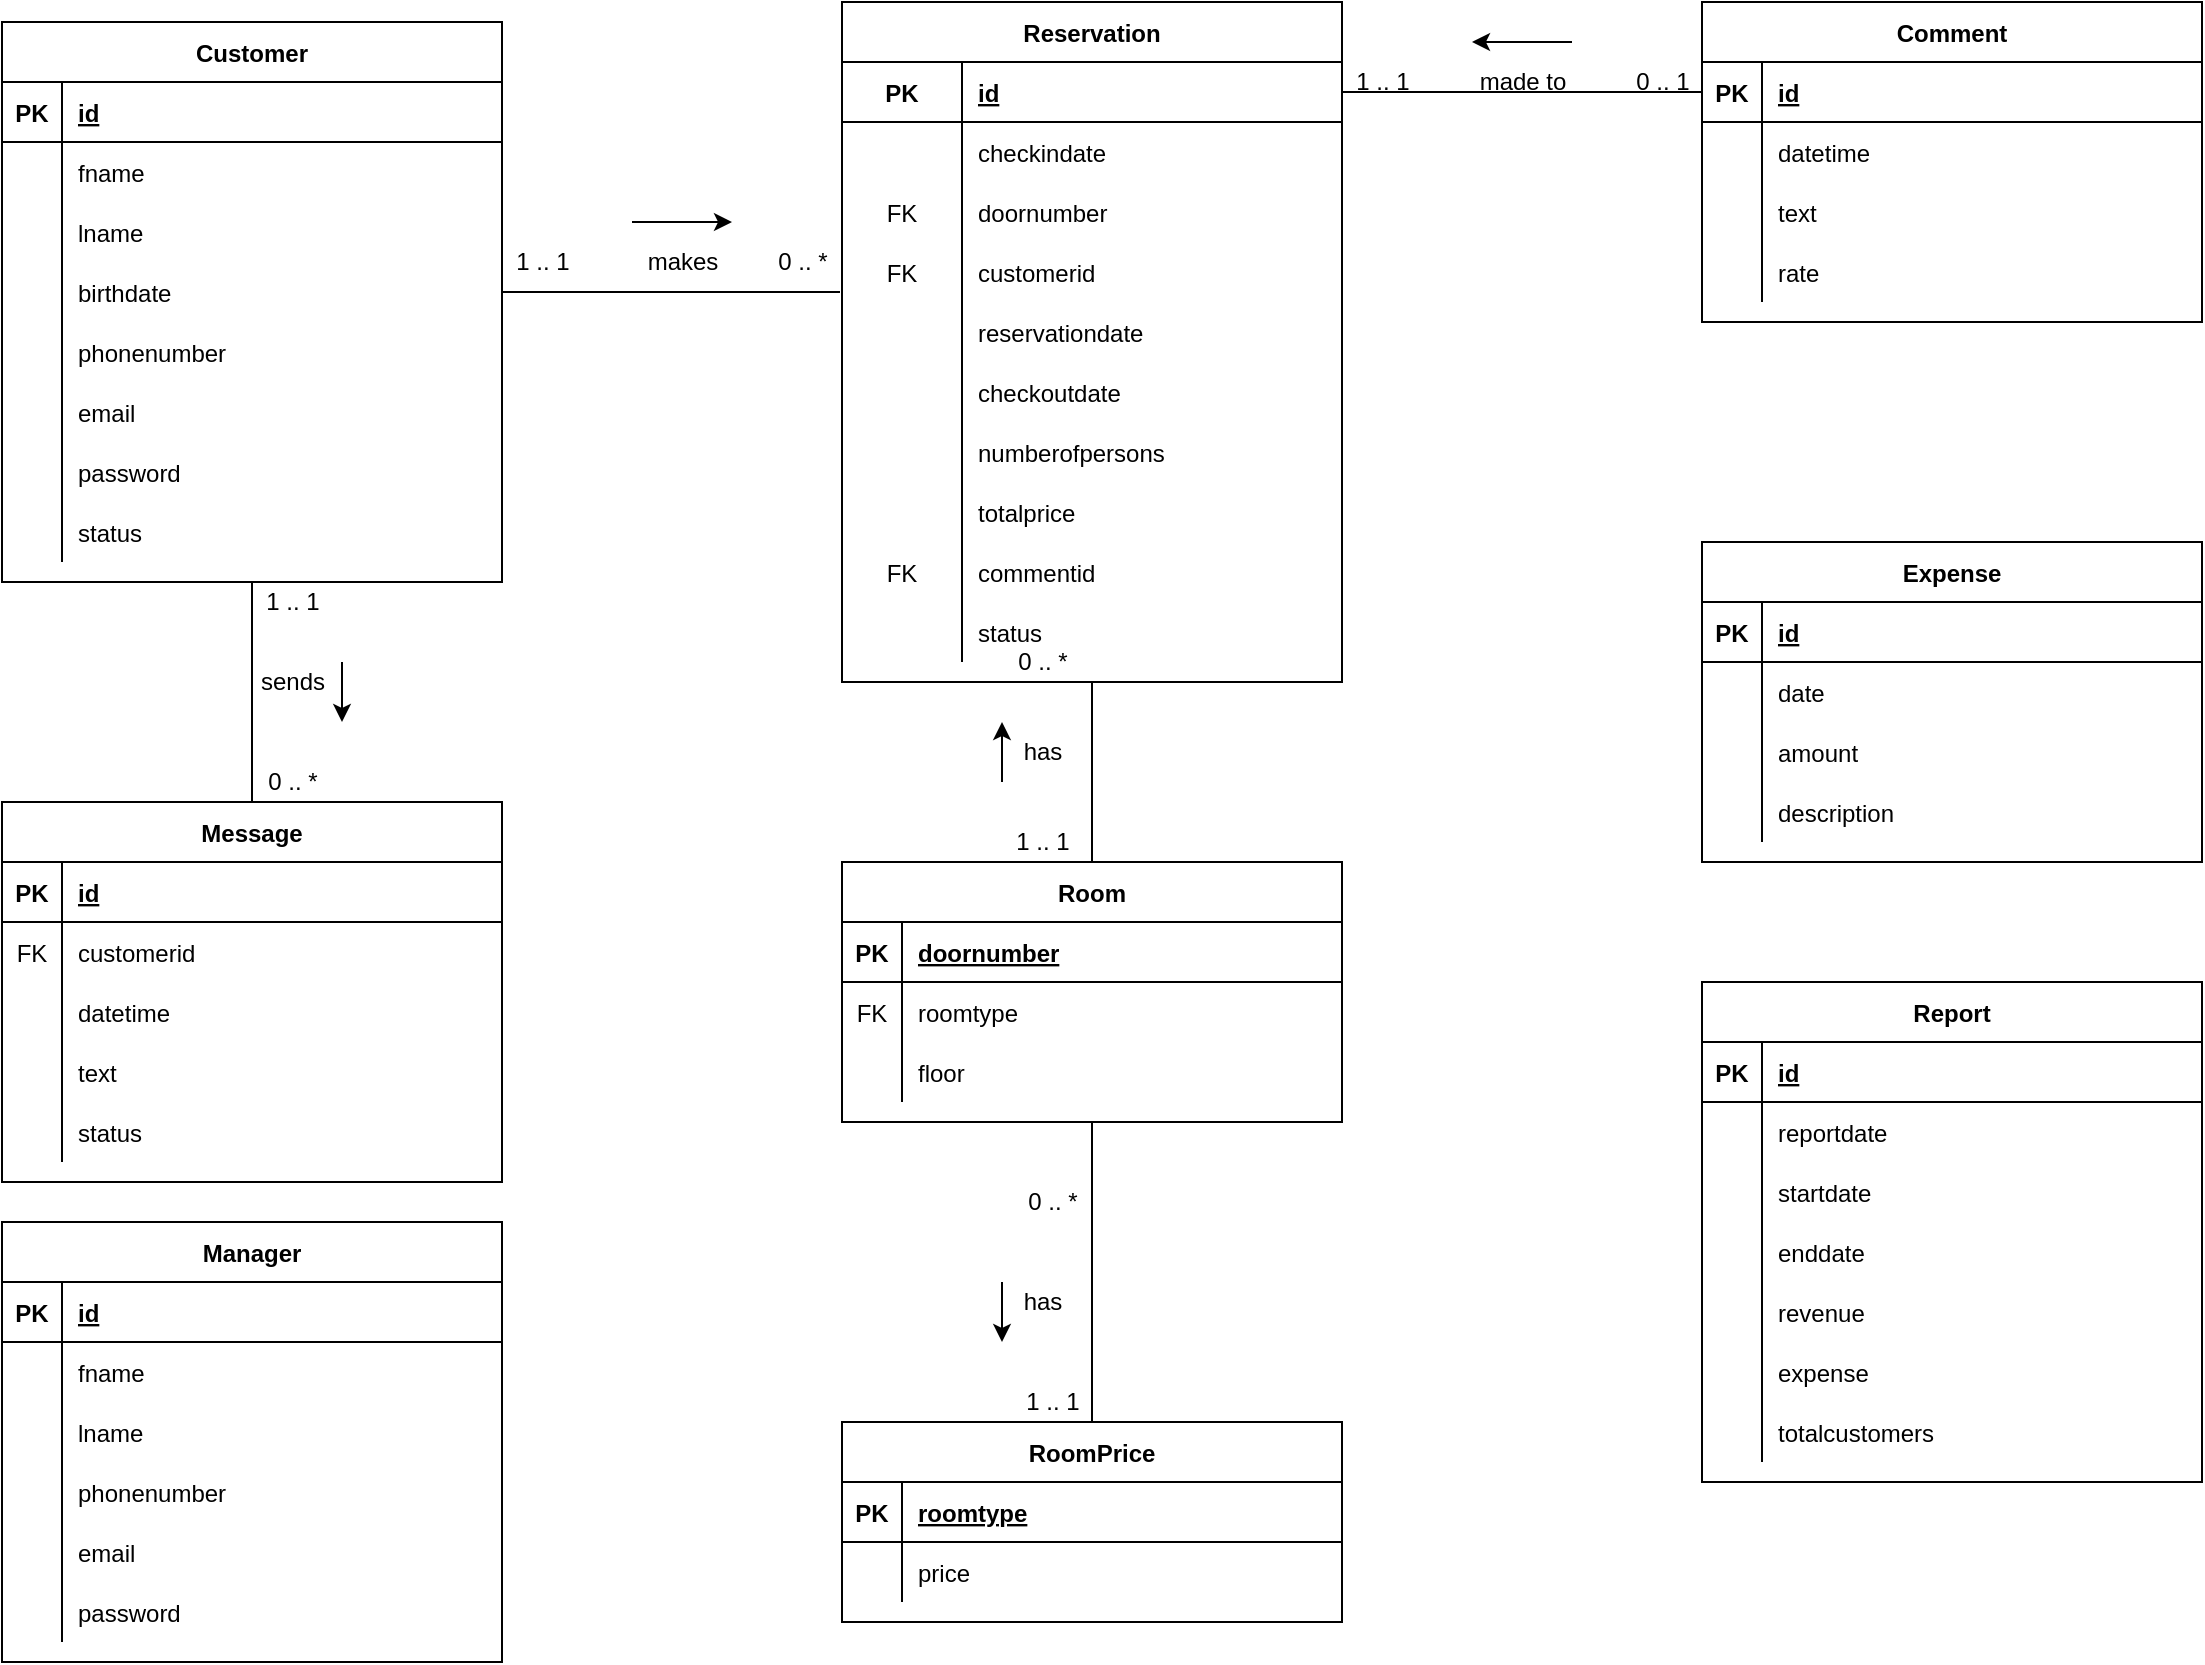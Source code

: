 <mxfile version="13.5.1" type="device"><diagram id="R2lEEEUBdFMjLlhIrx00" name="Page-1"><mxGraphModel dx="1326" dy="980" grid="1" gridSize="10" guides="1" tooltips="1" connect="1" arrows="1" fold="1" page="1" pageScale="1" pageWidth="850" pageHeight="1100" math="0" shadow="0" extFonts="Permanent Marker^https://fonts.googleapis.com/css?family=Permanent+Marker"><root><mxCell id="0"/><mxCell id="1" parent="0"/><mxCell id="C-vyLk0tnHw3VtMMgP7b-23" value="Customer" style="shape=table;startSize=30;container=1;collapsible=1;childLayout=tableLayout;fixedRows=1;rowLines=0;fontStyle=1;align=center;resizeLast=1;" parent="1" vertex="1"><mxGeometry x="40" y="20" width="250" height="280" as="geometry"/></mxCell><mxCell id="C-vyLk0tnHw3VtMMgP7b-24" value="" style="shape=partialRectangle;collapsible=0;dropTarget=0;pointerEvents=0;fillColor=none;points=[[0,0.5],[1,0.5]];portConstraint=eastwest;top=0;left=0;right=0;bottom=1;" parent="C-vyLk0tnHw3VtMMgP7b-23" vertex="1"><mxGeometry y="30" width="250" height="30" as="geometry"/></mxCell><mxCell id="C-vyLk0tnHw3VtMMgP7b-25" value="PK" style="shape=partialRectangle;overflow=hidden;connectable=0;fillColor=none;top=0;left=0;bottom=0;right=0;fontStyle=1;" parent="C-vyLk0tnHw3VtMMgP7b-24" vertex="1"><mxGeometry width="30" height="30" as="geometry"/></mxCell><mxCell id="C-vyLk0tnHw3VtMMgP7b-26" value="id" style="shape=partialRectangle;overflow=hidden;connectable=0;fillColor=none;top=0;left=0;bottom=0;right=0;align=left;spacingLeft=6;fontStyle=5;" parent="C-vyLk0tnHw3VtMMgP7b-24" vertex="1"><mxGeometry x="30" width="220" height="30" as="geometry"/></mxCell><mxCell id="wWXwPYcO10NKPuCzEQtE-43" value="" style="shape=partialRectangle;collapsible=0;dropTarget=0;pointerEvents=0;fillColor=none;points=[[0,0.5],[1,0.5]];portConstraint=eastwest;top=0;left=0;right=0;bottom=0;" parent="C-vyLk0tnHw3VtMMgP7b-23" vertex="1"><mxGeometry y="60" width="250" height="30" as="geometry"/></mxCell><mxCell id="wWXwPYcO10NKPuCzEQtE-44" value="" style="shape=partialRectangle;overflow=hidden;connectable=0;fillColor=none;top=0;left=0;bottom=0;right=0;" parent="wWXwPYcO10NKPuCzEQtE-43" vertex="1"><mxGeometry width="30" height="30" as="geometry"/></mxCell><mxCell id="wWXwPYcO10NKPuCzEQtE-45" value="fname" style="shape=partialRectangle;overflow=hidden;connectable=0;fillColor=none;top=0;left=0;bottom=0;right=0;align=left;spacingLeft=6;" parent="wWXwPYcO10NKPuCzEQtE-43" vertex="1"><mxGeometry x="30" width="220" height="30" as="geometry"/></mxCell><mxCell id="wWXwPYcO10NKPuCzEQtE-46" value="" style="shape=partialRectangle;collapsible=0;dropTarget=0;pointerEvents=0;fillColor=none;points=[[0,0.5],[1,0.5]];portConstraint=eastwest;top=0;left=0;right=0;bottom=0;" parent="C-vyLk0tnHw3VtMMgP7b-23" vertex="1"><mxGeometry y="90" width="250" height="30" as="geometry"/></mxCell><mxCell id="wWXwPYcO10NKPuCzEQtE-47" value="" style="shape=partialRectangle;overflow=hidden;connectable=0;fillColor=none;top=0;left=0;bottom=0;right=0;" parent="wWXwPYcO10NKPuCzEQtE-46" vertex="1"><mxGeometry width="30" height="30" as="geometry"/></mxCell><mxCell id="wWXwPYcO10NKPuCzEQtE-48" value="lname" style="shape=partialRectangle;overflow=hidden;connectable=0;fillColor=none;top=0;left=0;bottom=0;right=0;align=left;spacingLeft=6;" parent="wWXwPYcO10NKPuCzEQtE-46" vertex="1"><mxGeometry x="30" width="220" height="30" as="geometry"/></mxCell><mxCell id="wWXwPYcO10NKPuCzEQtE-49" value="" style="shape=partialRectangle;collapsible=0;dropTarget=0;pointerEvents=0;fillColor=none;points=[[0,0.5],[1,0.5]];portConstraint=eastwest;top=0;left=0;right=0;bottom=0;" parent="C-vyLk0tnHw3VtMMgP7b-23" vertex="1"><mxGeometry y="120" width="250" height="30" as="geometry"/></mxCell><mxCell id="wWXwPYcO10NKPuCzEQtE-50" value="" style="shape=partialRectangle;overflow=hidden;connectable=0;fillColor=none;top=0;left=0;bottom=0;right=0;" parent="wWXwPYcO10NKPuCzEQtE-49" vertex="1"><mxGeometry width="30" height="30" as="geometry"/></mxCell><mxCell id="wWXwPYcO10NKPuCzEQtE-51" value="birthdate" style="shape=partialRectangle;overflow=hidden;connectable=0;fillColor=none;top=0;left=0;bottom=0;right=0;align=left;spacingLeft=6;" parent="wWXwPYcO10NKPuCzEQtE-49" vertex="1"><mxGeometry x="30" width="220" height="30" as="geometry"/></mxCell><mxCell id="wWXwPYcO10NKPuCzEQtE-52" value="" style="shape=partialRectangle;collapsible=0;dropTarget=0;pointerEvents=0;fillColor=none;points=[[0,0.5],[1,0.5]];portConstraint=eastwest;top=0;left=0;right=0;bottom=0;" parent="C-vyLk0tnHw3VtMMgP7b-23" vertex="1"><mxGeometry y="150" width="250" height="30" as="geometry"/></mxCell><mxCell id="wWXwPYcO10NKPuCzEQtE-53" value="" style="shape=partialRectangle;overflow=hidden;connectable=0;fillColor=none;top=0;left=0;bottom=0;right=0;" parent="wWXwPYcO10NKPuCzEQtE-52" vertex="1"><mxGeometry width="30" height="30" as="geometry"/></mxCell><mxCell id="wWXwPYcO10NKPuCzEQtE-54" value="phonenumber" style="shape=partialRectangle;overflow=hidden;connectable=0;fillColor=none;top=0;left=0;bottom=0;right=0;align=left;spacingLeft=6;" parent="wWXwPYcO10NKPuCzEQtE-52" vertex="1"><mxGeometry x="30" width="220" height="30" as="geometry"/></mxCell><mxCell id="wWXwPYcO10NKPuCzEQtE-55" value="" style="shape=partialRectangle;collapsible=0;dropTarget=0;pointerEvents=0;fillColor=none;points=[[0,0.5],[1,0.5]];portConstraint=eastwest;top=0;left=0;right=0;bottom=0;" parent="C-vyLk0tnHw3VtMMgP7b-23" vertex="1"><mxGeometry y="180" width="250" height="30" as="geometry"/></mxCell><mxCell id="wWXwPYcO10NKPuCzEQtE-56" value="" style="shape=partialRectangle;overflow=hidden;connectable=0;fillColor=none;top=0;left=0;bottom=0;right=0;" parent="wWXwPYcO10NKPuCzEQtE-55" vertex="1"><mxGeometry width="30" height="30" as="geometry"/></mxCell><mxCell id="wWXwPYcO10NKPuCzEQtE-57" value="email" style="shape=partialRectangle;overflow=hidden;connectable=0;fillColor=none;top=0;left=0;bottom=0;right=0;align=left;spacingLeft=6;" parent="wWXwPYcO10NKPuCzEQtE-55" vertex="1"><mxGeometry x="30" width="220" height="30" as="geometry"/></mxCell><mxCell id="wWXwPYcO10NKPuCzEQtE-58" value="" style="shape=partialRectangle;collapsible=0;dropTarget=0;pointerEvents=0;fillColor=none;points=[[0,0.5],[1,0.5]];portConstraint=eastwest;top=0;left=0;right=0;bottom=0;" parent="C-vyLk0tnHw3VtMMgP7b-23" vertex="1"><mxGeometry y="210" width="250" height="30" as="geometry"/></mxCell><mxCell id="wWXwPYcO10NKPuCzEQtE-59" value="" style="shape=partialRectangle;overflow=hidden;connectable=0;fillColor=none;top=0;left=0;bottom=0;right=0;" parent="wWXwPYcO10NKPuCzEQtE-58" vertex="1"><mxGeometry width="30" height="30" as="geometry"/></mxCell><mxCell id="wWXwPYcO10NKPuCzEQtE-60" value="password" style="shape=partialRectangle;overflow=hidden;connectable=0;fillColor=none;top=0;left=0;bottom=0;right=0;align=left;spacingLeft=6;" parent="wWXwPYcO10NKPuCzEQtE-58" vertex="1"><mxGeometry x="30" width="220" height="30" as="geometry"/></mxCell><mxCell id="wWXwPYcO10NKPuCzEQtE-61" value="" style="shape=partialRectangle;collapsible=0;dropTarget=0;pointerEvents=0;fillColor=none;points=[[0,0.5],[1,0.5]];portConstraint=eastwest;top=0;left=0;right=0;bottom=0;" parent="C-vyLk0tnHw3VtMMgP7b-23" vertex="1"><mxGeometry y="240" width="250" height="30" as="geometry"/></mxCell><mxCell id="wWXwPYcO10NKPuCzEQtE-62" value="" style="shape=partialRectangle;overflow=hidden;connectable=0;fillColor=none;top=0;left=0;bottom=0;right=0;" parent="wWXwPYcO10NKPuCzEQtE-61" vertex="1"><mxGeometry width="30" height="30" as="geometry"/></mxCell><mxCell id="wWXwPYcO10NKPuCzEQtE-63" value="status" style="shape=partialRectangle;overflow=hidden;connectable=0;fillColor=none;top=0;left=0;bottom=0;right=0;align=left;spacingLeft=6;" parent="wWXwPYcO10NKPuCzEQtE-61" vertex="1"><mxGeometry x="30" width="220" height="30" as="geometry"/></mxCell><mxCell id="wWXwPYcO10NKPuCzEQtE-138" value="" style="endArrow=none;html=1;exitX=1;exitY=0.5;exitDx=0;exitDy=0;" parent="1" source="wWXwPYcO10NKPuCzEQtE-49" edge="1"><mxGeometry width="50" height="50" relative="1" as="geometry"><mxPoint x="560" y="500" as="sourcePoint"/><mxPoint x="459" y="155" as="targetPoint"/></mxGeometry></mxCell><mxCell id="wWXwPYcO10NKPuCzEQtE-139" value="makes" style="text;html=1;align=center;verticalAlign=middle;resizable=0;points=[];autosize=1;" parent="1" vertex="1"><mxGeometry x="355" y="130" width="50" height="20" as="geometry"/></mxCell><mxCell id="wWXwPYcO10NKPuCzEQtE-140" value="1 .. 1" style="text;html=1;align=center;verticalAlign=middle;resizable=0;points=[];autosize=1;" parent="1" vertex="1"><mxGeometry x="290" y="130" width="40" height="20" as="geometry"/></mxCell><mxCell id="wWXwPYcO10NKPuCzEQtE-141" value="0 .. *" style="text;html=1;align=center;verticalAlign=middle;resizable=0;points=[];autosize=1;" parent="1" vertex="1"><mxGeometry x="420" y="130" width="40" height="20" as="geometry"/></mxCell><mxCell id="wWXwPYcO10NKPuCzEQtE-142" value="" style="endArrow=classic;html=1;" parent="1" edge="1"><mxGeometry width="50" height="50" relative="1" as="geometry"><mxPoint x="355" y="120" as="sourcePoint"/><mxPoint x="405" y="120" as="targetPoint"/></mxGeometry></mxCell><mxCell id="wWXwPYcO10NKPuCzEQtE-29" value="Room" style="shape=table;startSize=30;container=1;collapsible=1;childLayout=tableLayout;fixedRows=1;rowLines=0;fontStyle=1;align=center;resizeLast=1;" parent="1" vertex="1"><mxGeometry x="460" y="440" width="250" height="130" as="geometry"/></mxCell><mxCell id="wWXwPYcO10NKPuCzEQtE-30" value="" style="shape=partialRectangle;collapsible=0;dropTarget=0;pointerEvents=0;fillColor=none;points=[[0,0.5],[1,0.5]];portConstraint=eastwest;top=0;left=0;right=0;bottom=1;" parent="wWXwPYcO10NKPuCzEQtE-29" vertex="1"><mxGeometry y="30" width="250" height="30" as="geometry"/></mxCell><mxCell id="wWXwPYcO10NKPuCzEQtE-31" value="PK" style="shape=partialRectangle;overflow=hidden;connectable=0;fillColor=none;top=0;left=0;bottom=0;right=0;fontStyle=1;" parent="wWXwPYcO10NKPuCzEQtE-30" vertex="1"><mxGeometry width="30" height="30" as="geometry"/></mxCell><mxCell id="wWXwPYcO10NKPuCzEQtE-32" value="doornumber" style="shape=partialRectangle;overflow=hidden;connectable=0;fillColor=none;top=0;left=0;bottom=0;right=0;align=left;spacingLeft=6;fontStyle=5;" parent="wWXwPYcO10NKPuCzEQtE-30" vertex="1"><mxGeometry x="30" width="220" height="30" as="geometry"/></mxCell><mxCell id="wWXwPYcO10NKPuCzEQtE-95" value="" style="shape=partialRectangle;collapsible=0;dropTarget=0;pointerEvents=0;fillColor=none;points=[[0,0.5],[1,0.5]];portConstraint=eastwest;top=0;left=0;right=0;bottom=0;" parent="wWXwPYcO10NKPuCzEQtE-29" vertex="1"><mxGeometry y="60" width="250" height="30" as="geometry"/></mxCell><mxCell id="wWXwPYcO10NKPuCzEQtE-96" value="FK" style="shape=partialRectangle;overflow=hidden;connectable=0;fillColor=none;top=0;left=0;bottom=0;right=0;" parent="wWXwPYcO10NKPuCzEQtE-95" vertex="1"><mxGeometry width="30" height="30" as="geometry"/></mxCell><mxCell id="wWXwPYcO10NKPuCzEQtE-97" value="roomtype" style="shape=partialRectangle;overflow=hidden;connectable=0;fillColor=none;top=0;left=0;bottom=0;right=0;align=left;spacingLeft=6;" parent="wWXwPYcO10NKPuCzEQtE-95" vertex="1"><mxGeometry x="30" width="220" height="30" as="geometry"/></mxCell><mxCell id="wWXwPYcO10NKPuCzEQtE-98" value="" style="shape=partialRectangle;collapsible=0;dropTarget=0;pointerEvents=0;fillColor=none;points=[[0,0.5],[1,0.5]];portConstraint=eastwest;top=0;left=0;right=0;bottom=0;" parent="wWXwPYcO10NKPuCzEQtE-29" vertex="1"><mxGeometry y="90" width="250" height="30" as="geometry"/></mxCell><mxCell id="wWXwPYcO10NKPuCzEQtE-99" value="" style="shape=partialRectangle;overflow=hidden;connectable=0;fillColor=none;top=0;left=0;bottom=0;right=0;" parent="wWXwPYcO10NKPuCzEQtE-98" vertex="1"><mxGeometry width="30" height="30" as="geometry"/></mxCell><mxCell id="wWXwPYcO10NKPuCzEQtE-100" value="floor" style="shape=partialRectangle;overflow=hidden;connectable=0;fillColor=none;top=0;left=0;bottom=0;right=0;align=left;spacingLeft=6;" parent="wWXwPYcO10NKPuCzEQtE-98" vertex="1"><mxGeometry x="30" width="220" height="30" as="geometry"/></mxCell><mxCell id="wWXwPYcO10NKPuCzEQtE-143" value="" style="endArrow=none;html=1;exitX=0.5;exitY=0;exitDx=0;exitDy=0;entryX=0.5;entryY=1;entryDx=0;entryDy=0;" parent="1" source="wWXwPYcO10NKPuCzEQtE-29" target="wWXwPYcO10NKPuCzEQtE-22" edge="1"><mxGeometry width="50" height="50" relative="1" as="geometry"><mxPoint x="700" y="500" as="sourcePoint"/><mxPoint x="750" y="450" as="targetPoint"/></mxGeometry></mxCell><mxCell id="wWXwPYcO10NKPuCzEQtE-144" value="0 .. *" style="text;html=1;align=center;verticalAlign=middle;resizable=0;points=[];autosize=1;" parent="1" vertex="1"><mxGeometry x="540" y="330" width="40" height="20" as="geometry"/></mxCell><mxCell id="wWXwPYcO10NKPuCzEQtE-145" value="1 .. 1" style="text;html=1;align=center;verticalAlign=middle;resizable=0;points=[];autosize=1;" parent="1" vertex="1"><mxGeometry x="540" y="420" width="40" height="20" as="geometry"/></mxCell><mxCell id="wWXwPYcO10NKPuCzEQtE-146" value="has" style="text;html=1;align=center;verticalAlign=middle;resizable=0;points=[];autosize=1;" parent="1" vertex="1"><mxGeometry x="545" y="375" width="30" height="20" as="geometry"/></mxCell><mxCell id="wWXwPYcO10NKPuCzEQtE-147" value="" style="endArrow=classic;html=1;" parent="1" edge="1"><mxGeometry width="50" height="50" relative="1" as="geometry"><mxPoint x="540" y="400" as="sourcePoint"/><mxPoint x="540" y="370" as="targetPoint"/></mxGeometry></mxCell><mxCell id="wWXwPYcO10NKPuCzEQtE-148" value="" style="endArrow=none;html=1;exitX=0.5;exitY=0;exitDx=0;exitDy=0;entryX=0.5;entryY=1;entryDx=0;entryDy=0;" parent="1" source="wWXwPYcO10NKPuCzEQtE-15" target="wWXwPYcO10NKPuCzEQtE-29" edge="1"><mxGeometry width="50" height="50" relative="1" as="geometry"><mxPoint x="700" y="500" as="sourcePoint"/><mxPoint x="750" y="450" as="targetPoint"/></mxGeometry></mxCell><mxCell id="wWXwPYcO10NKPuCzEQtE-15" value="RoomPrice" style="shape=table;startSize=30;container=1;collapsible=1;childLayout=tableLayout;fixedRows=1;rowLines=0;fontStyle=1;align=center;resizeLast=1;" parent="1" vertex="1"><mxGeometry x="460" y="720" width="250" height="100" as="geometry"/></mxCell><mxCell id="wWXwPYcO10NKPuCzEQtE-16" value="" style="shape=partialRectangle;collapsible=0;dropTarget=0;pointerEvents=0;fillColor=none;points=[[0,0.5],[1,0.5]];portConstraint=eastwest;top=0;left=0;right=0;bottom=1;" parent="wWXwPYcO10NKPuCzEQtE-15" vertex="1"><mxGeometry y="30" width="250" height="30" as="geometry"/></mxCell><mxCell id="wWXwPYcO10NKPuCzEQtE-17" value="PK" style="shape=partialRectangle;overflow=hidden;connectable=0;fillColor=none;top=0;left=0;bottom=0;right=0;fontStyle=1;" parent="wWXwPYcO10NKPuCzEQtE-16" vertex="1"><mxGeometry width="30" height="30" as="geometry"/></mxCell><mxCell id="wWXwPYcO10NKPuCzEQtE-18" value="roomtype" style="shape=partialRectangle;overflow=hidden;connectable=0;fillColor=none;top=0;left=0;bottom=0;right=0;align=left;spacingLeft=6;fontStyle=5;" parent="wWXwPYcO10NKPuCzEQtE-16" vertex="1"><mxGeometry x="30" width="220" height="30" as="geometry"/></mxCell><mxCell id="wWXwPYcO10NKPuCzEQtE-19" value="" style="shape=partialRectangle;collapsible=0;dropTarget=0;pointerEvents=0;fillColor=none;points=[[0,0.5],[1,0.5]];portConstraint=eastwest;top=0;left=0;right=0;bottom=0;" parent="wWXwPYcO10NKPuCzEQtE-15" vertex="1"><mxGeometry y="60" width="250" height="30" as="geometry"/></mxCell><mxCell id="wWXwPYcO10NKPuCzEQtE-20" value="" style="shape=partialRectangle;overflow=hidden;connectable=0;fillColor=none;top=0;left=0;bottom=0;right=0;" parent="wWXwPYcO10NKPuCzEQtE-19" vertex="1"><mxGeometry width="30" height="30" as="geometry"/></mxCell><mxCell id="wWXwPYcO10NKPuCzEQtE-21" value="price" style="shape=partialRectangle;overflow=hidden;connectable=0;fillColor=none;top=0;left=0;bottom=0;right=0;align=left;spacingLeft=6;" parent="wWXwPYcO10NKPuCzEQtE-19" vertex="1"><mxGeometry x="30" width="220" height="30" as="geometry"/></mxCell><mxCell id="wWXwPYcO10NKPuCzEQtE-149" value="has" style="text;html=1;align=center;verticalAlign=middle;resizable=0;points=[];autosize=1;" parent="1" vertex="1"><mxGeometry x="545" y="650" width="30" height="20" as="geometry"/></mxCell><mxCell id="wWXwPYcO10NKPuCzEQtE-150" value="0 .. *" style="text;html=1;align=center;verticalAlign=middle;resizable=0;points=[];autosize=1;" parent="1" vertex="1"><mxGeometry x="545" y="600" width="40" height="20" as="geometry"/></mxCell><mxCell id="wWXwPYcO10NKPuCzEQtE-151" value="1 .. 1" style="text;html=1;align=center;verticalAlign=middle;resizable=0;points=[];autosize=1;" parent="1" vertex="1"><mxGeometry x="545" y="700" width="40" height="20" as="geometry"/></mxCell><mxCell id="wWXwPYcO10NKPuCzEQtE-152" value="" style="endArrow=classic;html=1;" parent="1" edge="1"><mxGeometry width="50" height="50" relative="1" as="geometry"><mxPoint x="540" y="650" as="sourcePoint"/><mxPoint x="540" y="680" as="targetPoint"/></mxGeometry></mxCell><mxCell id="wWXwPYcO10NKPuCzEQtE-153" value="" style="endArrow=none;html=1;exitX=1;exitY=0.5;exitDx=0;exitDy=0;entryX=0;entryY=0.5;entryDx=0;entryDy=0;" parent="1" source="wWXwPYcO10NKPuCzEQtE-77" target="wWXwPYcO10NKPuCzEQtE-37" edge="1"><mxGeometry width="50" height="50" relative="1" as="geometry"><mxPoint x="700" y="500" as="sourcePoint"/><mxPoint x="750" y="450" as="targetPoint"/></mxGeometry></mxCell><mxCell id="wWXwPYcO10NKPuCzEQtE-154" value="made to" style="text;html=1;align=center;verticalAlign=middle;resizable=0;points=[];autosize=1;" parent="1" vertex="1"><mxGeometry x="770" y="40" width="60" height="20" as="geometry"/></mxCell><mxCell id="wWXwPYcO10NKPuCzEQtE-155" value="1 .. 1" style="text;html=1;align=center;verticalAlign=middle;resizable=0;points=[];autosize=1;" parent="1" vertex="1"><mxGeometry x="710" y="40" width="40" height="20" as="geometry"/></mxCell><mxCell id="wWXwPYcO10NKPuCzEQtE-156" value="0 .. 1" style="text;html=1;align=center;verticalAlign=middle;resizable=0;points=[];autosize=1;" parent="1" vertex="1"><mxGeometry x="850" y="40" width="40" height="20" as="geometry"/></mxCell><mxCell id="wWXwPYcO10NKPuCzEQtE-116" value="Expense" style="shape=table;startSize=30;container=1;collapsible=1;childLayout=tableLayout;fixedRows=1;rowLines=0;fontStyle=1;align=center;resizeLast=1;" parent="1" vertex="1"><mxGeometry x="890" y="280" width="250" height="160" as="geometry"/></mxCell><mxCell id="wWXwPYcO10NKPuCzEQtE-117" value="" style="shape=partialRectangle;collapsible=0;dropTarget=0;pointerEvents=0;fillColor=none;points=[[0,0.5],[1,0.5]];portConstraint=eastwest;top=0;left=0;right=0;bottom=1;" parent="wWXwPYcO10NKPuCzEQtE-116" vertex="1"><mxGeometry y="30" width="250" height="30" as="geometry"/></mxCell><mxCell id="wWXwPYcO10NKPuCzEQtE-118" value="PK" style="shape=partialRectangle;overflow=hidden;connectable=0;fillColor=none;top=0;left=0;bottom=0;right=0;fontStyle=1;" parent="wWXwPYcO10NKPuCzEQtE-117" vertex="1"><mxGeometry width="30" height="30" as="geometry"/></mxCell><mxCell id="wWXwPYcO10NKPuCzEQtE-119" value="id" style="shape=partialRectangle;overflow=hidden;connectable=0;fillColor=none;top=0;left=0;bottom=0;right=0;align=left;spacingLeft=6;fontStyle=5;" parent="wWXwPYcO10NKPuCzEQtE-117" vertex="1"><mxGeometry x="30" width="220" height="30" as="geometry"/></mxCell><mxCell id="wWXwPYcO10NKPuCzEQtE-135" value="" style="shape=partialRectangle;collapsible=0;dropTarget=0;pointerEvents=0;fillColor=none;points=[[0,0.5],[1,0.5]];portConstraint=eastwest;top=0;left=0;right=0;bottom=0;" parent="wWXwPYcO10NKPuCzEQtE-116" vertex="1"><mxGeometry y="60" width="250" height="30" as="geometry"/></mxCell><mxCell id="wWXwPYcO10NKPuCzEQtE-136" value="" style="shape=partialRectangle;overflow=hidden;connectable=0;fillColor=none;top=0;left=0;bottom=0;right=0;" parent="wWXwPYcO10NKPuCzEQtE-135" vertex="1"><mxGeometry width="30" height="30" as="geometry"/></mxCell><mxCell id="wWXwPYcO10NKPuCzEQtE-137" value="date" style="shape=partialRectangle;overflow=hidden;connectable=0;fillColor=none;top=0;left=0;bottom=0;right=0;align=left;spacingLeft=6;" parent="wWXwPYcO10NKPuCzEQtE-135" vertex="1"><mxGeometry x="30" width="220" height="30" as="geometry"/></mxCell><mxCell id="-Jpb4sOjs2t6svP4MfsT-1" value="" style="shape=partialRectangle;collapsible=0;dropTarget=0;pointerEvents=0;fillColor=none;points=[[0,0.5],[1,0.5]];portConstraint=eastwest;top=0;left=0;right=0;bottom=0;" parent="wWXwPYcO10NKPuCzEQtE-116" vertex="1"><mxGeometry y="90" width="250" height="30" as="geometry"/></mxCell><mxCell id="-Jpb4sOjs2t6svP4MfsT-2" value="" style="shape=partialRectangle;overflow=hidden;connectable=0;fillColor=none;top=0;left=0;bottom=0;right=0;" parent="-Jpb4sOjs2t6svP4MfsT-1" vertex="1"><mxGeometry width="30" height="30" as="geometry"/></mxCell><mxCell id="-Jpb4sOjs2t6svP4MfsT-3" value="amount" style="shape=partialRectangle;overflow=hidden;connectable=0;fillColor=none;top=0;left=0;bottom=0;right=0;align=left;spacingLeft=6;" parent="-Jpb4sOjs2t6svP4MfsT-1" vertex="1"><mxGeometry x="30" width="220" height="30" as="geometry"/></mxCell><mxCell id="wWXwPYcO10NKPuCzEQtE-120" value="" style="shape=partialRectangle;collapsible=0;dropTarget=0;pointerEvents=0;fillColor=none;points=[[0,0.5],[1,0.5]];portConstraint=eastwest;top=0;left=0;right=0;bottom=0;" parent="wWXwPYcO10NKPuCzEQtE-116" vertex="1"><mxGeometry y="120" width="250" height="30" as="geometry"/></mxCell><mxCell id="wWXwPYcO10NKPuCzEQtE-121" value="" style="shape=partialRectangle;overflow=hidden;connectable=0;fillColor=none;top=0;left=0;bottom=0;right=0;" parent="wWXwPYcO10NKPuCzEQtE-120" vertex="1"><mxGeometry width="30" height="30" as="geometry"/></mxCell><mxCell id="wWXwPYcO10NKPuCzEQtE-122" value="description" style="shape=partialRectangle;overflow=hidden;connectable=0;fillColor=none;top=0;left=0;bottom=0;right=0;align=left;spacingLeft=6;" parent="wWXwPYcO10NKPuCzEQtE-120" vertex="1"><mxGeometry x="30" width="220" height="30" as="geometry"/></mxCell><mxCell id="wWXwPYcO10NKPuCzEQtE-157" value="" style="endArrow=classic;html=1;" parent="1" edge="1"><mxGeometry width="50" height="50" relative="1" as="geometry"><mxPoint x="825" y="30" as="sourcePoint"/><mxPoint x="775" y="30" as="targetPoint"/></mxGeometry></mxCell><mxCell id="wWXwPYcO10NKPuCzEQtE-1" value="Report" style="shape=table;startSize=30;container=1;collapsible=1;childLayout=tableLayout;fixedRows=1;rowLines=0;fontStyle=1;align=center;resizeLast=1;" parent="1" vertex="1"><mxGeometry x="890" y="500" width="250" height="250" as="geometry"/></mxCell><mxCell id="wWXwPYcO10NKPuCzEQtE-123" value="" style="shape=partialRectangle;collapsible=0;dropTarget=0;pointerEvents=0;fillColor=none;points=[[0,0.5],[1,0.5]];portConstraint=eastwest;top=0;left=0;right=0;bottom=1;" parent="wWXwPYcO10NKPuCzEQtE-1" vertex="1"><mxGeometry y="30" width="250" height="30" as="geometry"/></mxCell><mxCell id="wWXwPYcO10NKPuCzEQtE-124" value="PK" style="shape=partialRectangle;overflow=hidden;connectable=0;fillColor=none;top=0;left=0;bottom=0;right=0;fontStyle=1;" parent="wWXwPYcO10NKPuCzEQtE-123" vertex="1"><mxGeometry width="30" height="30" as="geometry"/></mxCell><mxCell id="wWXwPYcO10NKPuCzEQtE-125" value="id" style="shape=partialRectangle;overflow=hidden;connectable=0;fillColor=none;top=0;left=0;bottom=0;right=0;align=left;spacingLeft=6;fontStyle=5;" parent="wWXwPYcO10NKPuCzEQtE-123" vertex="1"><mxGeometry x="30" width="220" height="30" as="geometry"/></mxCell><mxCell id="wWXwPYcO10NKPuCzEQtE-126" value="" style="shape=partialRectangle;collapsible=0;dropTarget=0;pointerEvents=0;fillColor=none;points=[[0,0.5],[1,0.5]];portConstraint=eastwest;top=0;left=0;right=0;bottom=0;" parent="wWXwPYcO10NKPuCzEQtE-1" vertex="1"><mxGeometry y="60" width="250" height="30" as="geometry"/></mxCell><mxCell id="wWXwPYcO10NKPuCzEQtE-127" value="" style="shape=partialRectangle;overflow=hidden;connectable=0;fillColor=none;top=0;left=0;bottom=0;right=0;" parent="wWXwPYcO10NKPuCzEQtE-126" vertex="1"><mxGeometry width="30" height="30" as="geometry"/></mxCell><mxCell id="wWXwPYcO10NKPuCzEQtE-128" value="reportdate" style="shape=partialRectangle;overflow=hidden;connectable=0;fillColor=none;top=0;left=0;bottom=0;right=0;align=left;spacingLeft=6;" parent="wWXwPYcO10NKPuCzEQtE-126" vertex="1"><mxGeometry x="30" width="220" height="30" as="geometry"/></mxCell><mxCell id="OrcBBUJuUVu71jpNCx0J-4" value="" style="shape=partialRectangle;collapsible=0;dropTarget=0;pointerEvents=0;fillColor=none;points=[[0,0.5],[1,0.5]];portConstraint=eastwest;top=0;left=0;right=0;bottom=0;" parent="wWXwPYcO10NKPuCzEQtE-1" vertex="1"><mxGeometry y="90" width="250" height="30" as="geometry"/></mxCell><mxCell id="OrcBBUJuUVu71jpNCx0J-5" value="" style="shape=partialRectangle;overflow=hidden;connectable=0;fillColor=none;top=0;left=0;bottom=0;right=0;" parent="OrcBBUJuUVu71jpNCx0J-4" vertex="1"><mxGeometry width="30" height="30" as="geometry"/></mxCell><mxCell id="OrcBBUJuUVu71jpNCx0J-6" value="startdate" style="shape=partialRectangle;overflow=hidden;connectable=0;fillColor=none;top=0;left=0;bottom=0;right=0;align=left;spacingLeft=6;" parent="OrcBBUJuUVu71jpNCx0J-4" vertex="1"><mxGeometry x="30" width="220" height="30" as="geometry"/></mxCell><mxCell id="OrcBBUJuUVu71jpNCx0J-7" value="" style="shape=partialRectangle;collapsible=0;dropTarget=0;pointerEvents=0;fillColor=none;points=[[0,0.5],[1,0.5]];portConstraint=eastwest;top=0;left=0;right=0;bottom=0;" parent="wWXwPYcO10NKPuCzEQtE-1" vertex="1"><mxGeometry y="120" width="250" height="30" as="geometry"/></mxCell><mxCell id="OrcBBUJuUVu71jpNCx0J-8" value="" style="shape=partialRectangle;overflow=hidden;connectable=0;fillColor=none;top=0;left=0;bottom=0;right=0;" parent="OrcBBUJuUVu71jpNCx0J-7" vertex="1"><mxGeometry width="30" height="30" as="geometry"/></mxCell><mxCell id="OrcBBUJuUVu71jpNCx0J-9" value="enddate" style="shape=partialRectangle;overflow=hidden;connectable=0;fillColor=none;top=0;left=0;bottom=0;right=0;align=left;spacingLeft=6;" parent="OrcBBUJuUVu71jpNCx0J-7" vertex="1"><mxGeometry x="30" width="220" height="30" as="geometry"/></mxCell><mxCell id="wWXwPYcO10NKPuCzEQtE-129" value="" style="shape=partialRectangle;collapsible=0;dropTarget=0;pointerEvents=0;fillColor=none;points=[[0,0.5],[1,0.5]];portConstraint=eastwest;top=0;left=0;right=0;bottom=0;" parent="wWXwPYcO10NKPuCzEQtE-1" vertex="1"><mxGeometry y="150" width="250" height="30" as="geometry"/></mxCell><mxCell id="wWXwPYcO10NKPuCzEQtE-130" value="" style="shape=partialRectangle;overflow=hidden;connectable=0;fillColor=none;top=0;left=0;bottom=0;right=0;" parent="wWXwPYcO10NKPuCzEQtE-129" vertex="1"><mxGeometry width="30" height="30" as="geometry"/></mxCell><mxCell id="wWXwPYcO10NKPuCzEQtE-131" value="revenue" style="shape=partialRectangle;overflow=hidden;connectable=0;fillColor=none;top=0;left=0;bottom=0;right=0;align=left;spacingLeft=6;" parent="wWXwPYcO10NKPuCzEQtE-129" vertex="1"><mxGeometry x="30" width="220" height="30" as="geometry"/></mxCell><mxCell id="wWXwPYcO10NKPuCzEQtE-132" value="" style="shape=partialRectangle;collapsible=0;dropTarget=0;pointerEvents=0;fillColor=none;points=[[0,0.5],[1,0.5]];portConstraint=eastwest;top=0;left=0;right=0;bottom=0;" parent="wWXwPYcO10NKPuCzEQtE-1" vertex="1"><mxGeometry y="180" width="250" height="30" as="geometry"/></mxCell><mxCell id="wWXwPYcO10NKPuCzEQtE-133" value="" style="shape=partialRectangle;overflow=hidden;connectable=0;fillColor=none;top=0;left=0;bottom=0;right=0;" parent="wWXwPYcO10NKPuCzEQtE-132" vertex="1"><mxGeometry width="30" height="30" as="geometry"/></mxCell><mxCell id="wWXwPYcO10NKPuCzEQtE-134" value="expense" style="shape=partialRectangle;overflow=hidden;connectable=0;fillColor=none;top=0;left=0;bottom=0;right=0;align=left;spacingLeft=6;" parent="wWXwPYcO10NKPuCzEQtE-132" vertex="1"><mxGeometry x="30" width="220" height="30" as="geometry"/></mxCell><mxCell id="OrcBBUJuUVu71jpNCx0J-1" value="" style="shape=partialRectangle;collapsible=0;dropTarget=0;pointerEvents=0;fillColor=none;points=[[0,0.5],[1,0.5]];portConstraint=eastwest;top=0;left=0;right=0;bottom=0;" parent="wWXwPYcO10NKPuCzEQtE-1" vertex="1"><mxGeometry y="210" width="250" height="30" as="geometry"/></mxCell><mxCell id="OrcBBUJuUVu71jpNCx0J-2" value="" style="shape=partialRectangle;overflow=hidden;connectable=0;fillColor=none;top=0;left=0;bottom=0;right=0;" parent="OrcBBUJuUVu71jpNCx0J-1" vertex="1"><mxGeometry width="30" height="30" as="geometry"/></mxCell><mxCell id="OrcBBUJuUVu71jpNCx0J-3" value="totalcustomers" style="shape=partialRectangle;overflow=hidden;connectable=0;fillColor=none;top=0;left=0;bottom=0;right=0;align=left;spacingLeft=6;" parent="OrcBBUJuUVu71jpNCx0J-1" vertex="1"><mxGeometry x="30" width="220" height="30" as="geometry"/></mxCell><mxCell id="Em2XDPsGQUoO3R5YZ4Lf-1" value="Message" style="shape=table;startSize=30;container=1;collapsible=1;childLayout=tableLayout;fixedRows=1;rowLines=0;fontStyle=1;align=center;resizeLast=1;" parent="1" vertex="1"><mxGeometry x="40" y="410" width="250" height="190" as="geometry"/></mxCell><mxCell id="Em2XDPsGQUoO3R5YZ4Lf-2" value="" style="shape=partialRectangle;collapsible=0;dropTarget=0;pointerEvents=0;fillColor=none;points=[[0,0.5],[1,0.5]];portConstraint=eastwest;top=0;left=0;right=0;bottom=1;" parent="Em2XDPsGQUoO3R5YZ4Lf-1" vertex="1"><mxGeometry y="30" width="250" height="30" as="geometry"/></mxCell><mxCell id="Em2XDPsGQUoO3R5YZ4Lf-3" value="PK" style="shape=partialRectangle;overflow=hidden;connectable=0;fillColor=none;top=0;left=0;bottom=0;right=0;fontStyle=1;" parent="Em2XDPsGQUoO3R5YZ4Lf-2" vertex="1"><mxGeometry width="30" height="30" as="geometry"/></mxCell><mxCell id="Em2XDPsGQUoO3R5YZ4Lf-4" value="id" style="shape=partialRectangle;overflow=hidden;connectable=0;fillColor=none;top=0;left=0;bottom=0;right=0;align=left;spacingLeft=6;fontStyle=5;" parent="Em2XDPsGQUoO3R5YZ4Lf-2" vertex="1"><mxGeometry x="30" width="220" height="30" as="geometry"/></mxCell><mxCell id="Em2XDPsGQUoO3R5YZ4Lf-5" value="" style="shape=partialRectangle;collapsible=0;dropTarget=0;pointerEvents=0;fillColor=none;points=[[0,0.5],[1,0.5]];portConstraint=eastwest;top=0;left=0;right=0;bottom=0;" parent="Em2XDPsGQUoO3R5YZ4Lf-1" vertex="1"><mxGeometry y="60" width="250" height="30" as="geometry"/></mxCell><mxCell id="Em2XDPsGQUoO3R5YZ4Lf-6" value="FK" style="shape=partialRectangle;overflow=hidden;connectable=0;fillColor=none;top=0;left=0;bottom=0;right=0;" parent="Em2XDPsGQUoO3R5YZ4Lf-5" vertex="1"><mxGeometry width="30" height="30" as="geometry"/></mxCell><mxCell id="Em2XDPsGQUoO3R5YZ4Lf-7" value="customerid" style="shape=partialRectangle;overflow=hidden;connectable=0;fillColor=none;top=0;left=0;bottom=0;right=0;align=left;spacingLeft=6;" parent="Em2XDPsGQUoO3R5YZ4Lf-5" vertex="1"><mxGeometry x="30" width="220" height="30" as="geometry"/></mxCell><mxCell id="Em2XDPsGQUoO3R5YZ4Lf-8" value="" style="shape=partialRectangle;collapsible=0;dropTarget=0;pointerEvents=0;fillColor=none;points=[[0,0.5],[1,0.5]];portConstraint=eastwest;top=0;left=0;right=0;bottom=0;" parent="Em2XDPsGQUoO3R5YZ4Lf-1" vertex="1"><mxGeometry y="90" width="250" height="30" as="geometry"/></mxCell><mxCell id="Em2XDPsGQUoO3R5YZ4Lf-9" value="" style="shape=partialRectangle;overflow=hidden;connectable=0;fillColor=none;top=0;left=0;bottom=0;right=0;" parent="Em2XDPsGQUoO3R5YZ4Lf-8" vertex="1"><mxGeometry width="30" height="30" as="geometry"/></mxCell><mxCell id="Em2XDPsGQUoO3R5YZ4Lf-10" value="datetime" style="shape=partialRectangle;overflow=hidden;connectable=0;fillColor=none;top=0;left=0;bottom=0;right=0;align=left;spacingLeft=6;" parent="Em2XDPsGQUoO3R5YZ4Lf-8" vertex="1"><mxGeometry x="30" width="220" height="30" as="geometry"/></mxCell><mxCell id="squYQTyQptqqY1L3dLLa-1" value="" style="shape=partialRectangle;collapsible=0;dropTarget=0;pointerEvents=0;fillColor=none;points=[[0,0.5],[1,0.5]];portConstraint=eastwest;top=0;left=0;right=0;bottom=0;" parent="Em2XDPsGQUoO3R5YZ4Lf-1" vertex="1"><mxGeometry y="120" width="250" height="30" as="geometry"/></mxCell><mxCell id="squYQTyQptqqY1L3dLLa-2" value="" style="shape=partialRectangle;overflow=hidden;connectable=0;fillColor=none;top=0;left=0;bottom=0;right=0;" parent="squYQTyQptqqY1L3dLLa-1" vertex="1"><mxGeometry width="30" height="30" as="geometry"/></mxCell><mxCell id="squYQTyQptqqY1L3dLLa-3" value="text" style="shape=partialRectangle;overflow=hidden;connectable=0;fillColor=none;top=0;left=0;bottom=0;right=0;align=left;spacingLeft=6;" parent="squYQTyQptqqY1L3dLLa-1" vertex="1"><mxGeometry x="30" width="220" height="30" as="geometry"/></mxCell><mxCell id="Em2XDPsGQUoO3R5YZ4Lf-11" value="" style="shape=partialRectangle;collapsible=0;dropTarget=0;pointerEvents=0;fillColor=none;points=[[0,0.5],[1,0.5]];portConstraint=eastwest;top=0;left=0;right=0;bottom=0;" parent="Em2XDPsGQUoO3R5YZ4Lf-1" vertex="1"><mxGeometry y="150" width="250" height="30" as="geometry"/></mxCell><mxCell id="Em2XDPsGQUoO3R5YZ4Lf-12" value="" style="shape=partialRectangle;overflow=hidden;connectable=0;fillColor=none;top=0;left=0;bottom=0;right=0;" parent="Em2XDPsGQUoO3R5YZ4Lf-11" vertex="1"><mxGeometry width="30" height="30" as="geometry"/></mxCell><mxCell id="Em2XDPsGQUoO3R5YZ4Lf-13" value="status" style="shape=partialRectangle;overflow=hidden;connectable=0;fillColor=none;top=0;left=0;bottom=0;right=0;align=left;spacingLeft=6;" parent="Em2XDPsGQUoO3R5YZ4Lf-11" vertex="1"><mxGeometry x="30" width="220" height="30" as="geometry"/></mxCell><mxCell id="Em2XDPsGQUoO3R5YZ4Lf-20" value="" style="endArrow=none;html=1;exitX=0.5;exitY=0;exitDx=0;exitDy=0;entryX=0.5;entryY=1;entryDx=0;entryDy=0;" parent="1" source="Em2XDPsGQUoO3R5YZ4Lf-1" target="C-vyLk0tnHw3VtMMgP7b-23" edge="1"><mxGeometry width="50" height="50" relative="1" as="geometry"><mxPoint x="610" y="440" as="sourcePoint"/><mxPoint x="660" y="390" as="targetPoint"/></mxGeometry></mxCell><mxCell id="Em2XDPsGQUoO3R5YZ4Lf-21" value="" style="endArrow=classic;html=1;" parent="1" edge="1"><mxGeometry width="50" height="50" relative="1" as="geometry"><mxPoint x="210" y="340" as="sourcePoint"/><mxPoint x="210" y="370" as="targetPoint"/></mxGeometry></mxCell><mxCell id="Em2XDPsGQUoO3R5YZ4Lf-22" value="sends" style="text;html=1;align=center;verticalAlign=middle;resizable=0;points=[];autosize=1;" parent="1" vertex="1"><mxGeometry x="160" y="340" width="50" height="20" as="geometry"/></mxCell><mxCell id="Em2XDPsGQUoO3R5YZ4Lf-23" value="0 .. *" style="text;html=1;align=center;verticalAlign=middle;resizable=0;points=[];autosize=1;" parent="1" vertex="1"><mxGeometry x="165" y="390" width="40" height="20" as="geometry"/></mxCell><mxCell id="Em2XDPsGQUoO3R5YZ4Lf-24" value="1 .. 1" style="text;html=1;align=center;verticalAlign=middle;resizable=0;points=[];autosize=1;" parent="1" vertex="1"><mxGeometry x="165" y="300" width="40" height="20" as="geometry"/></mxCell><mxCell id="wWXwPYcO10NKPuCzEQtE-8" value="Manager" style="shape=table;startSize=30;container=1;collapsible=1;childLayout=tableLayout;fixedRows=1;rowLines=0;fontStyle=1;align=center;resizeLast=1;" parent="1" vertex="1"><mxGeometry x="40" y="620" width="250" height="220" as="geometry"/></mxCell><mxCell id="wWXwPYcO10NKPuCzEQtE-9" value="" style="shape=partialRectangle;collapsible=0;dropTarget=0;pointerEvents=0;fillColor=none;points=[[0,0.5],[1,0.5]];portConstraint=eastwest;top=0;left=0;right=0;bottom=1;" parent="wWXwPYcO10NKPuCzEQtE-8" vertex="1"><mxGeometry y="30" width="250" height="30" as="geometry"/></mxCell><mxCell id="wWXwPYcO10NKPuCzEQtE-10" value="PK" style="shape=partialRectangle;overflow=hidden;connectable=0;fillColor=none;top=0;left=0;bottom=0;right=0;fontStyle=1;" parent="wWXwPYcO10NKPuCzEQtE-9" vertex="1"><mxGeometry width="30" height="30" as="geometry"/></mxCell><mxCell id="wWXwPYcO10NKPuCzEQtE-11" value="id" style="shape=partialRectangle;overflow=hidden;connectable=0;fillColor=none;top=0;left=0;bottom=0;right=0;align=left;spacingLeft=6;fontStyle=5;" parent="wWXwPYcO10NKPuCzEQtE-9" vertex="1"><mxGeometry x="30" width="220" height="30" as="geometry"/></mxCell><mxCell id="wWXwPYcO10NKPuCzEQtE-101" value="" style="shape=partialRectangle;collapsible=0;dropTarget=0;pointerEvents=0;fillColor=none;points=[[0,0.5],[1,0.5]];portConstraint=eastwest;top=0;left=0;right=0;bottom=0;" parent="wWXwPYcO10NKPuCzEQtE-8" vertex="1"><mxGeometry y="60" width="250" height="30" as="geometry"/></mxCell><mxCell id="wWXwPYcO10NKPuCzEQtE-102" value="" style="shape=partialRectangle;overflow=hidden;connectable=0;fillColor=none;top=0;left=0;bottom=0;right=0;" parent="wWXwPYcO10NKPuCzEQtE-101" vertex="1"><mxGeometry width="30" height="30" as="geometry"/></mxCell><mxCell id="wWXwPYcO10NKPuCzEQtE-103" value="fname" style="shape=partialRectangle;overflow=hidden;connectable=0;fillColor=none;top=0;left=0;bottom=0;right=0;align=left;spacingLeft=6;" parent="wWXwPYcO10NKPuCzEQtE-101" vertex="1"><mxGeometry x="30" width="220" height="30" as="geometry"/></mxCell><mxCell id="wWXwPYcO10NKPuCzEQtE-104" value="" style="shape=partialRectangle;collapsible=0;dropTarget=0;pointerEvents=0;fillColor=none;points=[[0,0.5],[1,0.5]];portConstraint=eastwest;top=0;left=0;right=0;bottom=0;" parent="wWXwPYcO10NKPuCzEQtE-8" vertex="1"><mxGeometry y="90" width="250" height="30" as="geometry"/></mxCell><mxCell id="wWXwPYcO10NKPuCzEQtE-105" value="" style="shape=partialRectangle;overflow=hidden;connectable=0;fillColor=none;top=0;left=0;bottom=0;right=0;" parent="wWXwPYcO10NKPuCzEQtE-104" vertex="1"><mxGeometry width="30" height="30" as="geometry"/></mxCell><mxCell id="wWXwPYcO10NKPuCzEQtE-106" value="lname" style="shape=partialRectangle;overflow=hidden;connectable=0;fillColor=none;top=0;left=0;bottom=0;right=0;align=left;spacingLeft=6;" parent="wWXwPYcO10NKPuCzEQtE-104" vertex="1"><mxGeometry x="30" width="220" height="30" as="geometry"/></mxCell><mxCell id="wWXwPYcO10NKPuCzEQtE-107" value="" style="shape=partialRectangle;collapsible=0;dropTarget=0;pointerEvents=0;fillColor=none;points=[[0,0.5],[1,0.5]];portConstraint=eastwest;top=0;left=0;right=0;bottom=0;" parent="wWXwPYcO10NKPuCzEQtE-8" vertex="1"><mxGeometry y="120" width="250" height="30" as="geometry"/></mxCell><mxCell id="wWXwPYcO10NKPuCzEQtE-108" value="" style="shape=partialRectangle;overflow=hidden;connectable=0;fillColor=none;top=0;left=0;bottom=0;right=0;" parent="wWXwPYcO10NKPuCzEQtE-107" vertex="1"><mxGeometry width="30" height="30" as="geometry"/></mxCell><mxCell id="wWXwPYcO10NKPuCzEQtE-109" value="phonenumber" style="shape=partialRectangle;overflow=hidden;connectable=0;fillColor=none;top=0;left=0;bottom=0;right=0;align=left;spacingLeft=6;" parent="wWXwPYcO10NKPuCzEQtE-107" vertex="1"><mxGeometry x="30" width="220" height="30" as="geometry"/></mxCell><mxCell id="wWXwPYcO10NKPuCzEQtE-110" value="" style="shape=partialRectangle;collapsible=0;dropTarget=0;pointerEvents=0;fillColor=none;points=[[0,0.5],[1,0.5]];portConstraint=eastwest;top=0;left=0;right=0;bottom=0;" parent="wWXwPYcO10NKPuCzEQtE-8" vertex="1"><mxGeometry y="150" width="250" height="30" as="geometry"/></mxCell><mxCell id="wWXwPYcO10NKPuCzEQtE-111" value="" style="shape=partialRectangle;overflow=hidden;connectable=0;fillColor=none;top=0;left=0;bottom=0;right=0;" parent="wWXwPYcO10NKPuCzEQtE-110" vertex="1"><mxGeometry width="30" height="30" as="geometry"/></mxCell><mxCell id="wWXwPYcO10NKPuCzEQtE-112" value="email" style="shape=partialRectangle;overflow=hidden;connectable=0;fillColor=none;top=0;left=0;bottom=0;right=0;align=left;spacingLeft=6;" parent="wWXwPYcO10NKPuCzEQtE-110" vertex="1"><mxGeometry x="30" width="220" height="30" as="geometry"/></mxCell><mxCell id="wWXwPYcO10NKPuCzEQtE-113" value="" style="shape=partialRectangle;collapsible=0;dropTarget=0;pointerEvents=0;fillColor=none;points=[[0,0.5],[1,0.5]];portConstraint=eastwest;top=0;left=0;right=0;bottom=0;" parent="wWXwPYcO10NKPuCzEQtE-8" vertex="1"><mxGeometry y="180" width="250" height="30" as="geometry"/></mxCell><mxCell id="wWXwPYcO10NKPuCzEQtE-114" value="" style="shape=partialRectangle;overflow=hidden;connectable=0;fillColor=none;top=0;left=0;bottom=0;right=0;" parent="wWXwPYcO10NKPuCzEQtE-113" vertex="1"><mxGeometry width="30" height="30" as="geometry"/></mxCell><mxCell id="wWXwPYcO10NKPuCzEQtE-115" value="password" style="shape=partialRectangle;overflow=hidden;connectable=0;fillColor=none;top=0;left=0;bottom=0;right=0;align=left;spacingLeft=6;" parent="wWXwPYcO10NKPuCzEQtE-113" vertex="1"><mxGeometry x="30" width="220" height="30" as="geometry"/></mxCell><mxCell id="wWXwPYcO10NKPuCzEQtE-22" value="Reservation" style="shape=table;startSize=30;container=1;collapsible=1;childLayout=tableLayout;fixedRows=1;rowLines=0;fontStyle=1;align=center;resizeLast=1;" parent="1" vertex="1"><mxGeometry x="460" y="10" width="250" height="340" as="geometry"/></mxCell><mxCell id="wWXwPYcO10NKPuCzEQtE-77" value="" style="shape=partialRectangle;collapsible=0;dropTarget=0;pointerEvents=0;fillColor=none;points=[[0,0.5],[1,0.5]];portConstraint=eastwest;top=0;left=0;right=0;bottom=1;" parent="wWXwPYcO10NKPuCzEQtE-22" vertex="1"><mxGeometry y="30" width="250" height="30" as="geometry"/></mxCell><mxCell id="wWXwPYcO10NKPuCzEQtE-78" value="PK" style="shape=partialRectangle;overflow=hidden;connectable=0;fillColor=none;top=0;left=0;bottom=0;right=0;fontStyle=1;" parent="wWXwPYcO10NKPuCzEQtE-77" vertex="1"><mxGeometry width="60" height="30" as="geometry"/></mxCell><mxCell id="wWXwPYcO10NKPuCzEQtE-79" value="id" style="shape=partialRectangle;overflow=hidden;connectable=0;fillColor=none;top=0;left=0;bottom=0;right=0;align=left;spacingLeft=6;fontStyle=5;" parent="wWXwPYcO10NKPuCzEQtE-77" vertex="1"><mxGeometry x="60" width="190" height="30" as="geometry"/></mxCell><mxCell id="wWXwPYcO10NKPuCzEQtE-80" value="" style="shape=partialRectangle;collapsible=0;dropTarget=0;pointerEvents=0;fillColor=none;points=[[0,0.5],[1,0.5]];portConstraint=eastwest;top=0;left=0;right=0;bottom=0;" parent="wWXwPYcO10NKPuCzEQtE-22" vertex="1"><mxGeometry y="60" width="250" height="30" as="geometry"/></mxCell><mxCell id="wWXwPYcO10NKPuCzEQtE-81" value="" style="shape=partialRectangle;overflow=hidden;connectable=0;fillColor=none;top=0;left=0;bottom=0;right=0;" parent="wWXwPYcO10NKPuCzEQtE-80" vertex="1"><mxGeometry width="60" height="30" as="geometry"/></mxCell><mxCell id="wWXwPYcO10NKPuCzEQtE-82" value="checkindate" style="shape=partialRectangle;overflow=hidden;connectable=0;fillColor=none;top=0;left=0;bottom=0;right=0;align=left;spacingLeft=6;" parent="wWXwPYcO10NKPuCzEQtE-80" vertex="1"><mxGeometry x="60" width="190" height="30" as="geometry"/></mxCell><mxCell id="FZINb8MwSKVC9eRrFj0i-9" value="" style="shape=partialRectangle;collapsible=0;dropTarget=0;pointerEvents=0;fillColor=none;points=[[0,0.5],[1,0.5]];portConstraint=eastwest;top=0;left=0;right=0;bottom=0;" vertex="1" parent="wWXwPYcO10NKPuCzEQtE-22"><mxGeometry y="90" width="250" height="30" as="geometry"/></mxCell><mxCell id="FZINb8MwSKVC9eRrFj0i-10" value="FK" style="shape=partialRectangle;overflow=hidden;connectable=0;fillColor=none;top=0;left=0;bottom=0;right=0;" vertex="1" parent="FZINb8MwSKVC9eRrFj0i-9"><mxGeometry width="60" height="30" as="geometry"/></mxCell><mxCell id="FZINb8MwSKVC9eRrFj0i-11" value="doornumber" style="shape=partialRectangle;overflow=hidden;connectable=0;fillColor=none;top=0;left=0;bottom=0;right=0;align=left;spacingLeft=6;" vertex="1" parent="FZINb8MwSKVC9eRrFj0i-9"><mxGeometry x="60" width="190" height="30" as="geometry"/></mxCell><mxCell id="FZINb8MwSKVC9eRrFj0i-6" value="" style="shape=partialRectangle;collapsible=0;dropTarget=0;pointerEvents=0;fillColor=none;points=[[0,0.5],[1,0.5]];portConstraint=eastwest;top=0;left=0;right=0;bottom=0;" vertex="1" parent="wWXwPYcO10NKPuCzEQtE-22"><mxGeometry y="120" width="250" height="30" as="geometry"/></mxCell><mxCell id="FZINb8MwSKVC9eRrFj0i-7" value="FK" style="shape=partialRectangle;overflow=hidden;connectable=0;fillColor=none;top=0;left=0;bottom=0;right=0;" vertex="1" parent="FZINb8MwSKVC9eRrFj0i-6"><mxGeometry width="60" height="30" as="geometry"/></mxCell><mxCell id="FZINb8MwSKVC9eRrFj0i-8" value="customerid" style="shape=partialRectangle;overflow=hidden;connectable=0;fillColor=none;top=0;left=0;bottom=0;right=0;align=left;spacingLeft=6;" vertex="1" parent="FZINb8MwSKVC9eRrFj0i-6"><mxGeometry x="60" width="190" height="30" as="geometry"/></mxCell><mxCell id="wWXwPYcO10NKPuCzEQtE-83" value="" style="shape=partialRectangle;collapsible=0;dropTarget=0;pointerEvents=0;fillColor=none;points=[[0,0.5],[1,0.5]];portConstraint=eastwest;top=0;left=0;right=0;bottom=0;" parent="wWXwPYcO10NKPuCzEQtE-22" vertex="1"><mxGeometry y="150" width="250" height="30" as="geometry"/></mxCell><mxCell id="wWXwPYcO10NKPuCzEQtE-84" value="" style="shape=partialRectangle;overflow=hidden;connectable=0;fillColor=none;top=0;left=0;bottom=0;right=0;" parent="wWXwPYcO10NKPuCzEQtE-83" vertex="1"><mxGeometry width="60" height="30" as="geometry"/></mxCell><mxCell id="wWXwPYcO10NKPuCzEQtE-85" value="reservationdate" style="shape=partialRectangle;overflow=hidden;connectable=0;fillColor=none;top=0;left=0;bottom=0;right=0;align=left;spacingLeft=6;" parent="wWXwPYcO10NKPuCzEQtE-83" vertex="1"><mxGeometry x="60" width="190" height="30" as="geometry"/></mxCell><mxCell id="wWXwPYcO10NKPuCzEQtE-86" value="" style="shape=partialRectangle;collapsible=0;dropTarget=0;pointerEvents=0;fillColor=none;points=[[0,0.5],[1,0.5]];portConstraint=eastwest;top=0;left=0;right=0;bottom=0;" parent="wWXwPYcO10NKPuCzEQtE-22" vertex="1"><mxGeometry y="180" width="250" height="30" as="geometry"/></mxCell><mxCell id="wWXwPYcO10NKPuCzEQtE-87" value="" style="shape=partialRectangle;overflow=hidden;connectable=0;fillColor=none;top=0;left=0;bottom=0;right=0;" parent="wWXwPYcO10NKPuCzEQtE-86" vertex="1"><mxGeometry width="60" height="30" as="geometry"/></mxCell><mxCell id="wWXwPYcO10NKPuCzEQtE-88" value="checkoutdate" style="shape=partialRectangle;overflow=hidden;connectable=0;fillColor=none;top=0;left=0;bottom=0;right=0;align=left;spacingLeft=6;" parent="wWXwPYcO10NKPuCzEQtE-86" vertex="1"><mxGeometry x="60" width="190" height="30" as="geometry"/></mxCell><mxCell id="wWXwPYcO10NKPuCzEQtE-89" value="" style="shape=partialRectangle;collapsible=0;dropTarget=0;pointerEvents=0;fillColor=none;points=[[0,0.5],[1,0.5]];portConstraint=eastwest;top=0;left=0;right=0;bottom=0;" parent="wWXwPYcO10NKPuCzEQtE-22" vertex="1"><mxGeometry y="210" width="250" height="30" as="geometry"/></mxCell><mxCell id="wWXwPYcO10NKPuCzEQtE-90" value="" style="shape=partialRectangle;overflow=hidden;connectable=0;fillColor=none;top=0;left=0;bottom=0;right=0;" parent="wWXwPYcO10NKPuCzEQtE-89" vertex="1"><mxGeometry width="60" height="30" as="geometry"/></mxCell><mxCell id="wWXwPYcO10NKPuCzEQtE-91" value="numberofpersons" style="shape=partialRectangle;overflow=hidden;connectable=0;fillColor=none;top=0;left=0;bottom=0;right=0;align=left;spacingLeft=6;" parent="wWXwPYcO10NKPuCzEQtE-89" vertex="1"><mxGeometry x="60" width="190" height="30" as="geometry"/></mxCell><mxCell id="wWXwPYcO10NKPuCzEQtE-92" value="" style="shape=partialRectangle;collapsible=0;dropTarget=0;pointerEvents=0;fillColor=none;points=[[0,0.5],[1,0.5]];portConstraint=eastwest;top=0;left=0;right=0;bottom=0;" parent="wWXwPYcO10NKPuCzEQtE-22" vertex="1"><mxGeometry y="240" width="250" height="30" as="geometry"/></mxCell><mxCell id="wWXwPYcO10NKPuCzEQtE-93" value="" style="shape=partialRectangle;overflow=hidden;connectable=0;fillColor=none;top=0;left=0;bottom=0;right=0;" parent="wWXwPYcO10NKPuCzEQtE-92" vertex="1"><mxGeometry width="60" height="30" as="geometry"/></mxCell><mxCell id="wWXwPYcO10NKPuCzEQtE-94" value="totalprice" style="shape=partialRectangle;overflow=hidden;connectable=0;fillColor=none;top=0;left=0;bottom=0;right=0;align=left;spacingLeft=6;" parent="wWXwPYcO10NKPuCzEQtE-92" vertex="1"><mxGeometry x="60" width="190" height="30" as="geometry"/></mxCell><mxCell id="6ehCaOh8OHfvMsi4dIDK-1" value="" style="shape=partialRectangle;collapsible=0;dropTarget=0;pointerEvents=0;fillColor=none;points=[[0,0.5],[1,0.5]];portConstraint=eastwest;top=0;left=0;right=0;bottom=0;" parent="wWXwPYcO10NKPuCzEQtE-22" vertex="1"><mxGeometry y="270" width="250" height="30" as="geometry"/></mxCell><mxCell id="6ehCaOh8OHfvMsi4dIDK-2" value="FK" style="shape=partialRectangle;overflow=hidden;connectable=0;fillColor=none;top=0;left=0;bottom=0;right=0;" parent="6ehCaOh8OHfvMsi4dIDK-1" vertex="1"><mxGeometry width="60" height="30" as="geometry"/></mxCell><mxCell id="6ehCaOh8OHfvMsi4dIDK-3" value="commentid" style="shape=partialRectangle;overflow=hidden;connectable=0;fillColor=none;top=0;left=0;bottom=0;right=0;align=left;spacingLeft=6;" parent="6ehCaOh8OHfvMsi4dIDK-1" vertex="1"><mxGeometry x="60" width="190" height="30" as="geometry"/></mxCell><mxCell id="wWXwPYcO10NKPuCzEQtE-26" value="" style="shape=partialRectangle;collapsible=0;dropTarget=0;pointerEvents=0;fillColor=none;points=[[0,0.5],[1,0.5]];portConstraint=eastwest;top=0;left=0;right=0;bottom=0;" parent="wWXwPYcO10NKPuCzEQtE-22" vertex="1"><mxGeometry y="300" width="250" height="30" as="geometry"/></mxCell><mxCell id="wWXwPYcO10NKPuCzEQtE-27" value="" style="shape=partialRectangle;overflow=hidden;connectable=0;fillColor=none;top=0;left=0;bottom=0;right=0;" parent="wWXwPYcO10NKPuCzEQtE-26" vertex="1"><mxGeometry width="60" height="30" as="geometry"/></mxCell><mxCell id="wWXwPYcO10NKPuCzEQtE-28" value="status" style="shape=partialRectangle;overflow=hidden;connectable=0;fillColor=none;top=0;left=0;bottom=0;right=0;align=left;spacingLeft=6;" parent="wWXwPYcO10NKPuCzEQtE-26" vertex="1"><mxGeometry x="60" width="190" height="30" as="geometry"/></mxCell><mxCell id="wWXwPYcO10NKPuCzEQtE-36" value="Comment" style="shape=table;startSize=30;container=1;collapsible=1;childLayout=tableLayout;fixedRows=1;rowLines=0;fontStyle=1;align=center;resizeLast=1;" parent="1" vertex="1"><mxGeometry x="890" y="10" width="250" height="160" as="geometry"/></mxCell><mxCell id="wWXwPYcO10NKPuCzEQtE-37" value="" style="shape=partialRectangle;collapsible=0;dropTarget=0;pointerEvents=0;fillColor=none;points=[[0,0.5],[1,0.5]];portConstraint=eastwest;top=0;left=0;right=0;bottom=1;" parent="wWXwPYcO10NKPuCzEQtE-36" vertex="1"><mxGeometry y="30" width="250" height="30" as="geometry"/></mxCell><mxCell id="wWXwPYcO10NKPuCzEQtE-38" value="PK" style="shape=partialRectangle;overflow=hidden;connectable=0;fillColor=none;top=0;left=0;bottom=0;right=0;fontStyle=1;" parent="wWXwPYcO10NKPuCzEQtE-37" vertex="1"><mxGeometry width="30" height="30" as="geometry"/></mxCell><mxCell id="wWXwPYcO10NKPuCzEQtE-39" value="id" style="shape=partialRectangle;overflow=hidden;connectable=0;fillColor=none;top=0;left=0;bottom=0;right=0;align=left;spacingLeft=6;fontStyle=5;" parent="wWXwPYcO10NKPuCzEQtE-37" vertex="1"><mxGeometry x="30" width="220" height="30" as="geometry"/></mxCell><mxCell id="wWXwPYcO10NKPuCzEQtE-64" value="" style="shape=partialRectangle;collapsible=0;dropTarget=0;pointerEvents=0;fillColor=none;points=[[0,0.5],[1,0.5]];portConstraint=eastwest;top=0;left=0;right=0;bottom=0;" parent="wWXwPYcO10NKPuCzEQtE-36" vertex="1"><mxGeometry y="60" width="250" height="30" as="geometry"/></mxCell><mxCell id="wWXwPYcO10NKPuCzEQtE-65" value="" style="shape=partialRectangle;overflow=hidden;connectable=0;fillColor=none;top=0;left=0;bottom=0;right=0;" parent="wWXwPYcO10NKPuCzEQtE-64" vertex="1"><mxGeometry width="30" height="30" as="geometry"/></mxCell><mxCell id="wWXwPYcO10NKPuCzEQtE-66" value="datetime" style="shape=partialRectangle;overflow=hidden;connectable=0;fillColor=none;top=0;left=0;bottom=0;right=0;align=left;spacingLeft=6;" parent="wWXwPYcO10NKPuCzEQtE-64" vertex="1"><mxGeometry x="30" width="220" height="30" as="geometry"/></mxCell><mxCell id="wWXwPYcO10NKPuCzEQtE-67" value="" style="shape=partialRectangle;collapsible=0;dropTarget=0;pointerEvents=0;fillColor=none;points=[[0,0.5],[1,0.5]];portConstraint=eastwest;top=0;left=0;right=0;bottom=0;" parent="wWXwPYcO10NKPuCzEQtE-36" vertex="1"><mxGeometry y="90" width="250" height="30" as="geometry"/></mxCell><mxCell id="wWXwPYcO10NKPuCzEQtE-68" value="" style="shape=partialRectangle;overflow=hidden;connectable=0;fillColor=none;top=0;left=0;bottom=0;right=0;" parent="wWXwPYcO10NKPuCzEQtE-67" vertex="1"><mxGeometry width="30" height="30" as="geometry"/></mxCell><mxCell id="wWXwPYcO10NKPuCzEQtE-69" value="text" style="shape=partialRectangle;overflow=hidden;connectable=0;fillColor=none;top=0;left=0;bottom=0;right=0;align=left;spacingLeft=6;" parent="wWXwPYcO10NKPuCzEQtE-67" vertex="1"><mxGeometry x="30" width="220" height="30" as="geometry"/></mxCell><mxCell id="wWXwPYcO10NKPuCzEQtE-40" value="" style="shape=partialRectangle;collapsible=0;dropTarget=0;pointerEvents=0;fillColor=none;points=[[0,0.5],[1,0.5]];portConstraint=eastwest;top=0;left=0;right=0;bottom=0;" parent="wWXwPYcO10NKPuCzEQtE-36" vertex="1"><mxGeometry y="120" width="250" height="30" as="geometry"/></mxCell><mxCell id="wWXwPYcO10NKPuCzEQtE-41" value="" style="shape=partialRectangle;overflow=hidden;connectable=0;fillColor=none;top=0;left=0;bottom=0;right=0;" parent="wWXwPYcO10NKPuCzEQtE-40" vertex="1"><mxGeometry width="30" height="30" as="geometry"/></mxCell><mxCell id="wWXwPYcO10NKPuCzEQtE-42" value="rate" style="shape=partialRectangle;overflow=hidden;connectable=0;fillColor=none;top=0;left=0;bottom=0;right=0;align=left;spacingLeft=6;" parent="wWXwPYcO10NKPuCzEQtE-40" vertex="1"><mxGeometry x="30" width="220" height="30" as="geometry"/></mxCell></root></mxGraphModel></diagram></mxfile>